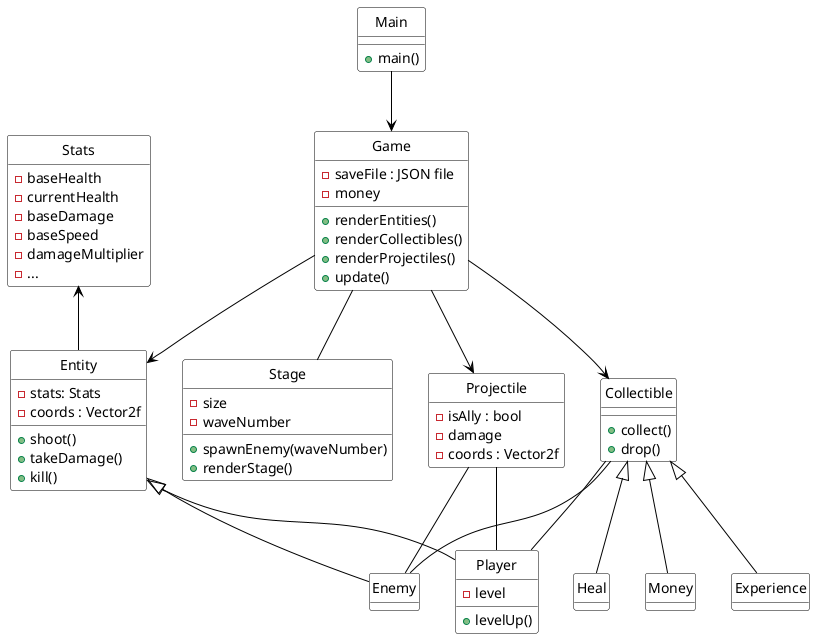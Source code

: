 @startuml
hide empty methods
hide circle
skinparam class {
  BackgroundColor White
  ArrowColor Black
  BorderColor Black
}

class Main {
 + main()
}

class Game {
 - saveFile : JSON file
 - money
 + renderEntities()
 + renderCollectibles()
 + renderProjectiles()
 + update()
}

class Stage {
 - size
 - waveNumber
 + spawnEnemy(waveNumber)
 + renderStage()
}

class Entity {
 - stats: Stats
 - coords : Vector2f
 + shoot()
 + takeDamage()
 + kill()
}

class Stats {
 - baseHealth
 - currentHealth
 - baseDamage
 - baseSpeed
 - damageMultiplier
 - ...
}

class Player {
 - level
 + levelUp()
}

class Enemy {
}


class Projectile {
 - isAlly : bool
 - damage
 - coords : Vector2f
}

class Collectible {
 + collect()
 + drop()
}

class Money {}

class Experience {}

class Heal {}

'Liens entre les classes'

Main --> Game
Game -- Stage
Game --> Entity
Game --> Collectible
Game --> Projectile
Entity <|-- Enemy
Entity <|-- Player
Stats <-- Entity
Projectile -- Player
Projectile -- Enemy
Collectible -- Player
Collectible -- Enemy
Collectible  <|-- Money
Collectible  <|-- Heal
Collectible  <|-- Experience

@enduml